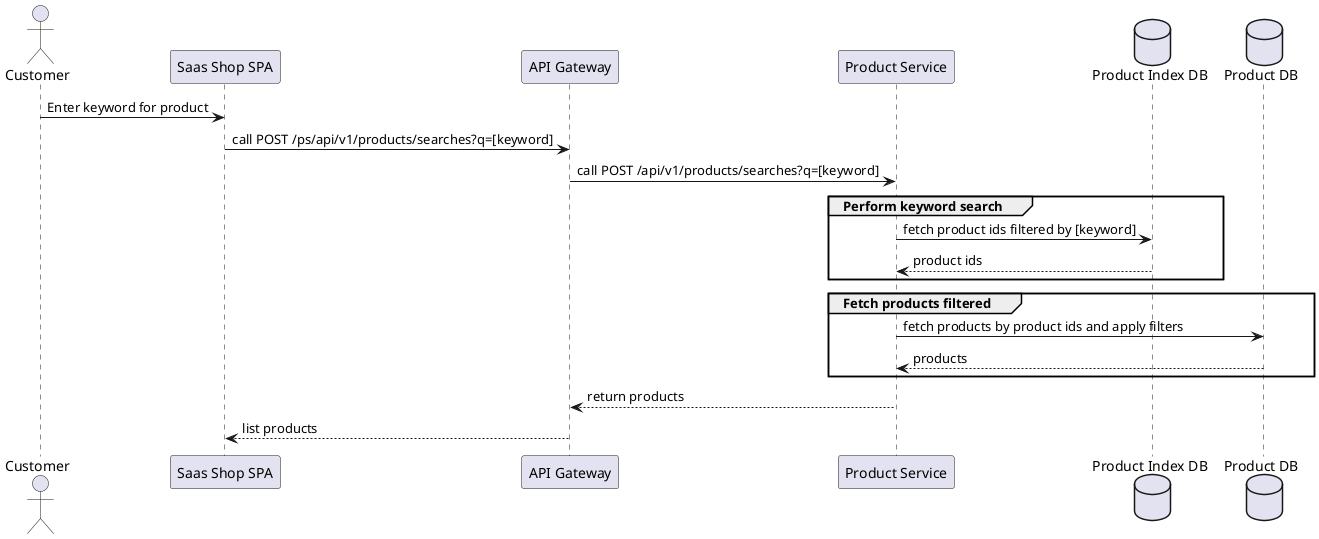 @startuml
'https://plantuml.com/sequence-diagram

actor Customer as customer
participant "Saas Shop SPA" as spa
participant "API Gateway" as gateway
participant "Product Service" as product
database "Product Index DB" as elasticSearch
database "Product DB" as productDb

customer -> spa : Enter keyword for product
spa -> gateway : call POST /ps/api/v1/products/searches?q=[keyword]
gateway -> product : call POST /api/v1/products/searches?q=[keyword]

group Perform keyword search
    product -> elasticSearch : fetch product ids filtered by [keyword]
    return product ids
end

group Fetch products filtered
    product -> productDb : fetch products by product ids and apply filters
    return products
end

product --> gateway : return products
gateway --> spa : list products

@enduml